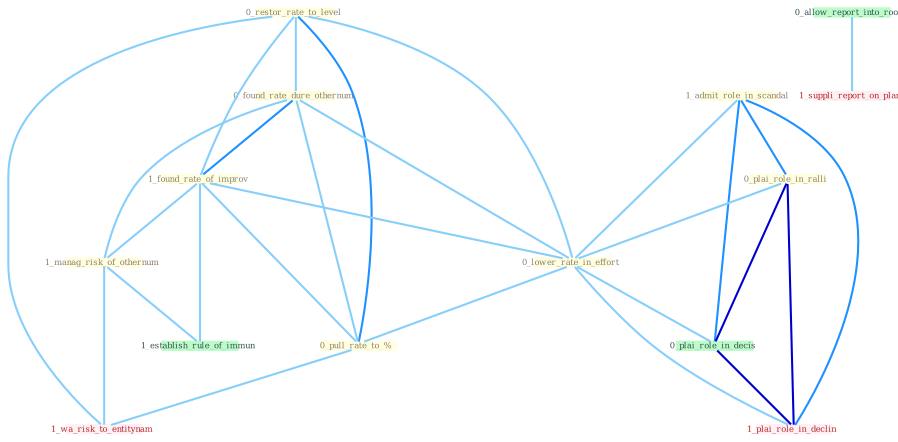 Graph G{ 
    node
    [shape=polygon,style=filled,width=.5,height=.06,color="#BDFCC9",fixedsize=true,fontsize=4,
    fontcolor="#2f4f4f"];
    {node
    [color="#ffffe0", fontcolor="#8b7d6b"] "0_restor_rate_to_level " "1_admit_role_in_scandal " "0_plai_role_in_ralli " "0_found_rate_dure_othernum " "1_found_rate_of_improv " "0_lower_rate_in_effort " "0_pull_rate_to_% " "1_manag_risk_of_othernum "}
{node [color="#fff0f5", fontcolor="#b22222"] "1_wa_risk_to_entitynam " "1_plai_role_in_declin " "1_suppli_report_on_plan "}
edge [color="#B0E2FF"];

	"0_restor_rate_to_level " -- "0_found_rate_dure_othernum " [w="1", color="#87cefa" ];
	"0_restor_rate_to_level " -- "1_found_rate_of_improv " [w="1", color="#87cefa" ];
	"0_restor_rate_to_level " -- "0_lower_rate_in_effort " [w="1", color="#87cefa" ];
	"0_restor_rate_to_level " -- "0_pull_rate_to_% " [w="2", color="#1e90ff" , len=0.8];
	"0_restor_rate_to_level " -- "1_wa_risk_to_entitynam " [w="1", color="#87cefa" ];
	"1_admit_role_in_scandal " -- "0_plai_role_in_ralli " [w="2", color="#1e90ff" , len=0.8];
	"1_admit_role_in_scandal " -- "0_lower_rate_in_effort " [w="1", color="#87cefa" ];
	"1_admit_role_in_scandal " -- "0_plai_role_in_decis " [w="2", color="#1e90ff" , len=0.8];
	"1_admit_role_in_scandal " -- "1_plai_role_in_declin " [w="2", color="#1e90ff" , len=0.8];
	"0_plai_role_in_ralli " -- "0_lower_rate_in_effort " [w="1", color="#87cefa" ];
	"0_plai_role_in_ralli " -- "0_plai_role_in_decis " [w="3", color="#0000cd" , len=0.6];
	"0_plai_role_in_ralli " -- "1_plai_role_in_declin " [w="3", color="#0000cd" , len=0.6];
	"0_found_rate_dure_othernum " -- "1_found_rate_of_improv " [w="2", color="#1e90ff" , len=0.8];
	"0_found_rate_dure_othernum " -- "0_lower_rate_in_effort " [w="1", color="#87cefa" ];
	"0_found_rate_dure_othernum " -- "0_pull_rate_to_% " [w="1", color="#87cefa" ];
	"0_found_rate_dure_othernum " -- "1_manag_risk_of_othernum " [w="1", color="#87cefa" ];
	"1_found_rate_of_improv " -- "0_lower_rate_in_effort " [w="1", color="#87cefa" ];
	"1_found_rate_of_improv " -- "0_pull_rate_to_% " [w="1", color="#87cefa" ];
	"1_found_rate_of_improv " -- "1_manag_risk_of_othernum " [w="1", color="#87cefa" ];
	"1_found_rate_of_improv " -- "1_establish_rule_of_immun " [w="1", color="#87cefa" ];
	"0_lower_rate_in_effort " -- "0_pull_rate_to_% " [w="1", color="#87cefa" ];
	"0_lower_rate_in_effort " -- "0_plai_role_in_decis " [w="1", color="#87cefa" ];
	"0_lower_rate_in_effort " -- "1_plai_role_in_declin " [w="1", color="#87cefa" ];
	"0_pull_rate_to_% " -- "1_wa_risk_to_entitynam " [w="1", color="#87cefa" ];
	"1_manag_risk_of_othernum " -- "1_wa_risk_to_entitynam " [w="1", color="#87cefa" ];
	"1_manag_risk_of_othernum " -- "1_establish_rule_of_immun " [w="1", color="#87cefa" ];
	"0_plai_role_in_decis " -- "1_plai_role_in_declin " [w="3", color="#0000cd" , len=0.6];
	"0_allow_report_into_room " -- "1_suppli_report_on_plan " [w="1", color="#87cefa" ];
}